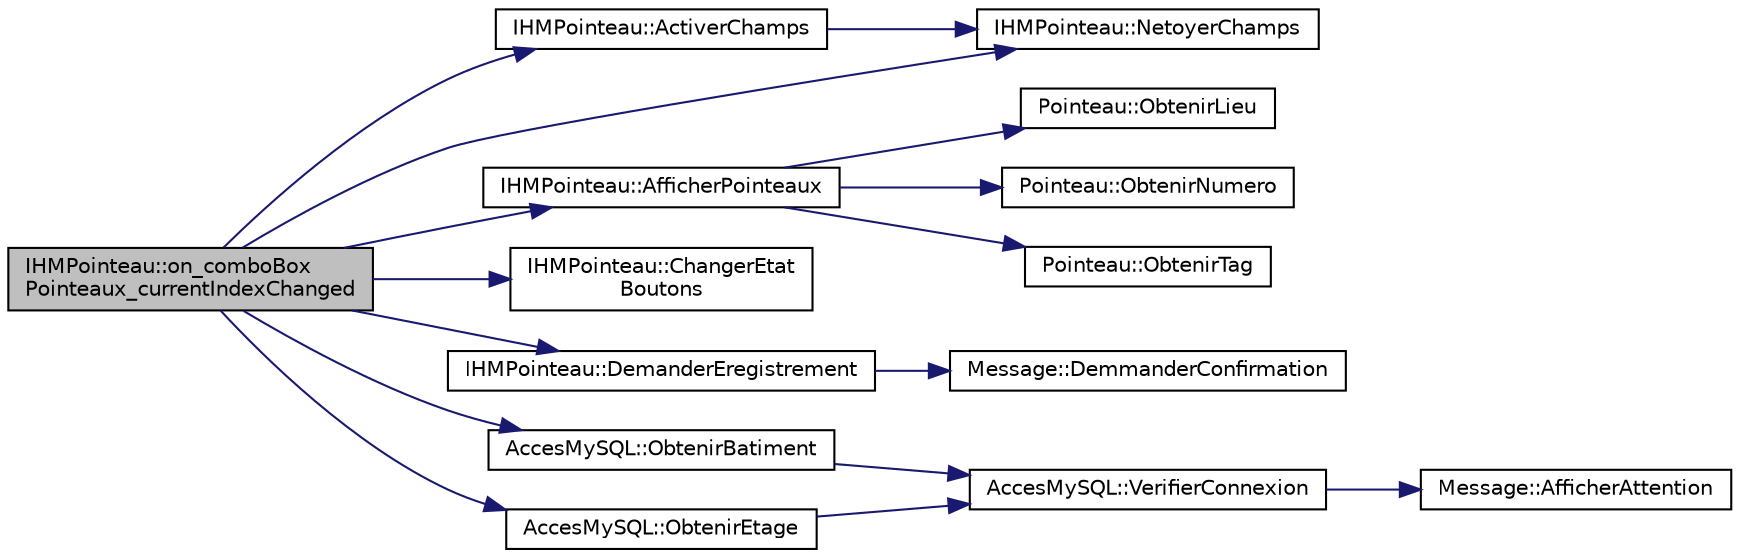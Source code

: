 digraph "IHMPointeau::on_comboBoxPointeaux_currentIndexChanged"
{
 // LATEX_PDF_SIZE
  edge [fontname="Helvetica",fontsize="10",labelfontname="Helvetica",labelfontsize="10"];
  node [fontname="Helvetica",fontsize="10",shape=record];
  rankdir="LR";
  Node1 [label="IHMPointeau::on_comboBox\lPointeaux_currentIndexChanged",height=0.2,width=0.4,color="black", fillcolor="grey75", style="filled", fontcolor="black",tooltip="------------—PRIVATE-SLOTS-----------—///"];
  Node1 -> Node2 [color="midnightblue",fontsize="10",style="solid",fontname="Helvetica"];
  Node2 [label="IHMPointeau::ActiverChamps",height=0.2,width=0.4,color="black", fillcolor="white", style="filled",URL="$class_i_h_m_pointeau.html#a2889ca11693b884aaa2b396567a924b1",tooltip="IHMPointeau::ActiverChamps Active ou désactive les champs de l'ihm selon le paramètre,..."];
  Node2 -> Node3 [color="midnightblue",fontsize="10",style="solid",fontname="Helvetica"];
  Node3 [label="IHMPointeau::NetoyerChamps",height=0.2,width=0.4,color="black", fillcolor="white", style="filled",URL="$class_i_h_m_pointeau.html#a564a7795ad68555ddde1fcaa85cb83b8",tooltip="IHMPointeau::NetoyerChamps Permet de vider les champs de l'ihm."];
  Node1 -> Node4 [color="midnightblue",fontsize="10",style="solid",fontname="Helvetica"];
  Node4 [label="IHMPointeau::AfficherPointeaux",height=0.2,width=0.4,color="black", fillcolor="white", style="filled",URL="$class_i_h_m_pointeau.html#ad3dfe7d06233440b149e3bcc7f03698a",tooltip="IHMPointeau::AfficherPointeaux Permet d'afficher les information du pointeau passé en paramètre."];
  Node4 -> Node5 [color="midnightblue",fontsize="10",style="solid",fontname="Helvetica"];
  Node5 [label="Pointeau::ObtenirLieu",height=0.2,width=0.4,color="black", fillcolor="white", style="filled",URL="$class_pointeau.html#a17a1dde2eaf96112202b310895d76837",tooltip=" "];
  Node4 -> Node6 [color="midnightblue",fontsize="10",style="solid",fontname="Helvetica"];
  Node6 [label="Pointeau::ObtenirNumero",height=0.2,width=0.4,color="black", fillcolor="white", style="filled",URL="$class_pointeau.html#a672546ff0590453e095607e91f1f457c",tooltip=" "];
  Node4 -> Node7 [color="midnightblue",fontsize="10",style="solid",fontname="Helvetica"];
  Node7 [label="Pointeau::ObtenirTag",height=0.2,width=0.4,color="black", fillcolor="white", style="filled",URL="$class_pointeau.html#a7c0cda6768430b805bc1d094f2505999",tooltip=" "];
  Node1 -> Node8 [color="midnightblue",fontsize="10",style="solid",fontname="Helvetica"];
  Node8 [label="IHMPointeau::ChangerEtat\lBoutons",height=0.2,width=0.4,color="black", fillcolor="white", style="filled",URL="$class_i_h_m_pointeau.html#a21239503e683373a1b14240a15134f02",tooltip="IHMPointeau::ChangerEtatBoutons Permet de changer l'état des boutons sur l'ihm."];
  Node1 -> Node9 [color="midnightblue",fontsize="10",style="solid",fontname="Helvetica"];
  Node9 [label="IHMPointeau::DemanderEregistrement",height=0.2,width=0.4,color="black", fillcolor="white", style="filled",URL="$class_i_h_m_pointeau.html#a5a2bcc9644ea227518aa4a13d22de1a8",tooltip="IHMPointeau::DemanderEregistrement Demande a l'utilisteur si il souhaite continuer sans enregister ou..."];
  Node9 -> Node10 [color="midnightblue",fontsize="10",style="solid",fontname="Helvetica"];
  Node10 [label="Message::DemmanderConfirmation",height=0.2,width=0.4,color="black", fillcolor="white", style="filled",URL="$class_message.html#a0c6e95e7b1707ed6ea924f14d5a8943f",tooltip="Message::DemmanderConfirmation."];
  Node1 -> Node3 [color="midnightblue",fontsize="10",style="solid",fontname="Helvetica"];
  Node1 -> Node11 [color="midnightblue",fontsize="10",style="solid",fontname="Helvetica"];
  Node11 [label="AccesMySQL::ObtenirBatiment",height=0.2,width=0.4,color="black", fillcolor="white", style="filled",URL="$class_acces_my_s_q_l.html#aeb54c756172405507b9b5e03607a292c",tooltip=" "];
  Node11 -> Node12 [color="midnightblue",fontsize="10",style="solid",fontname="Helvetica"];
  Node12 [label="AccesMySQL::VerifierConnexion",height=0.2,width=0.4,color="black", fillcolor="white", style="filled",URL="$class_acces_my_s_q_l.html#ae2b42d87939b253b3cccb1a69b49cc51",tooltip=" "];
  Node12 -> Node13 [color="midnightblue",fontsize="10",style="solid",fontname="Helvetica"];
  Node13 [label="Message::AfficherAttention",height=0.2,width=0.4,color="black", fillcolor="white", style="filled",URL="$class_message.html#ac86f47b97c03cd86df0f23a28ea8a0a9",tooltip="Message::AfficherAttention Permet d'afficher l'information passé en paramètre dans un popup avec une ..."];
  Node1 -> Node14 [color="midnightblue",fontsize="10",style="solid",fontname="Helvetica"];
  Node14 [label="AccesMySQL::ObtenirEtage",height=0.2,width=0.4,color="black", fillcolor="white", style="filled",URL="$class_acces_my_s_q_l.html#a5a082bf072fa6dc2aaa4c6f08b9b159c",tooltip=" "];
  Node14 -> Node12 [color="midnightblue",fontsize="10",style="solid",fontname="Helvetica"];
}
